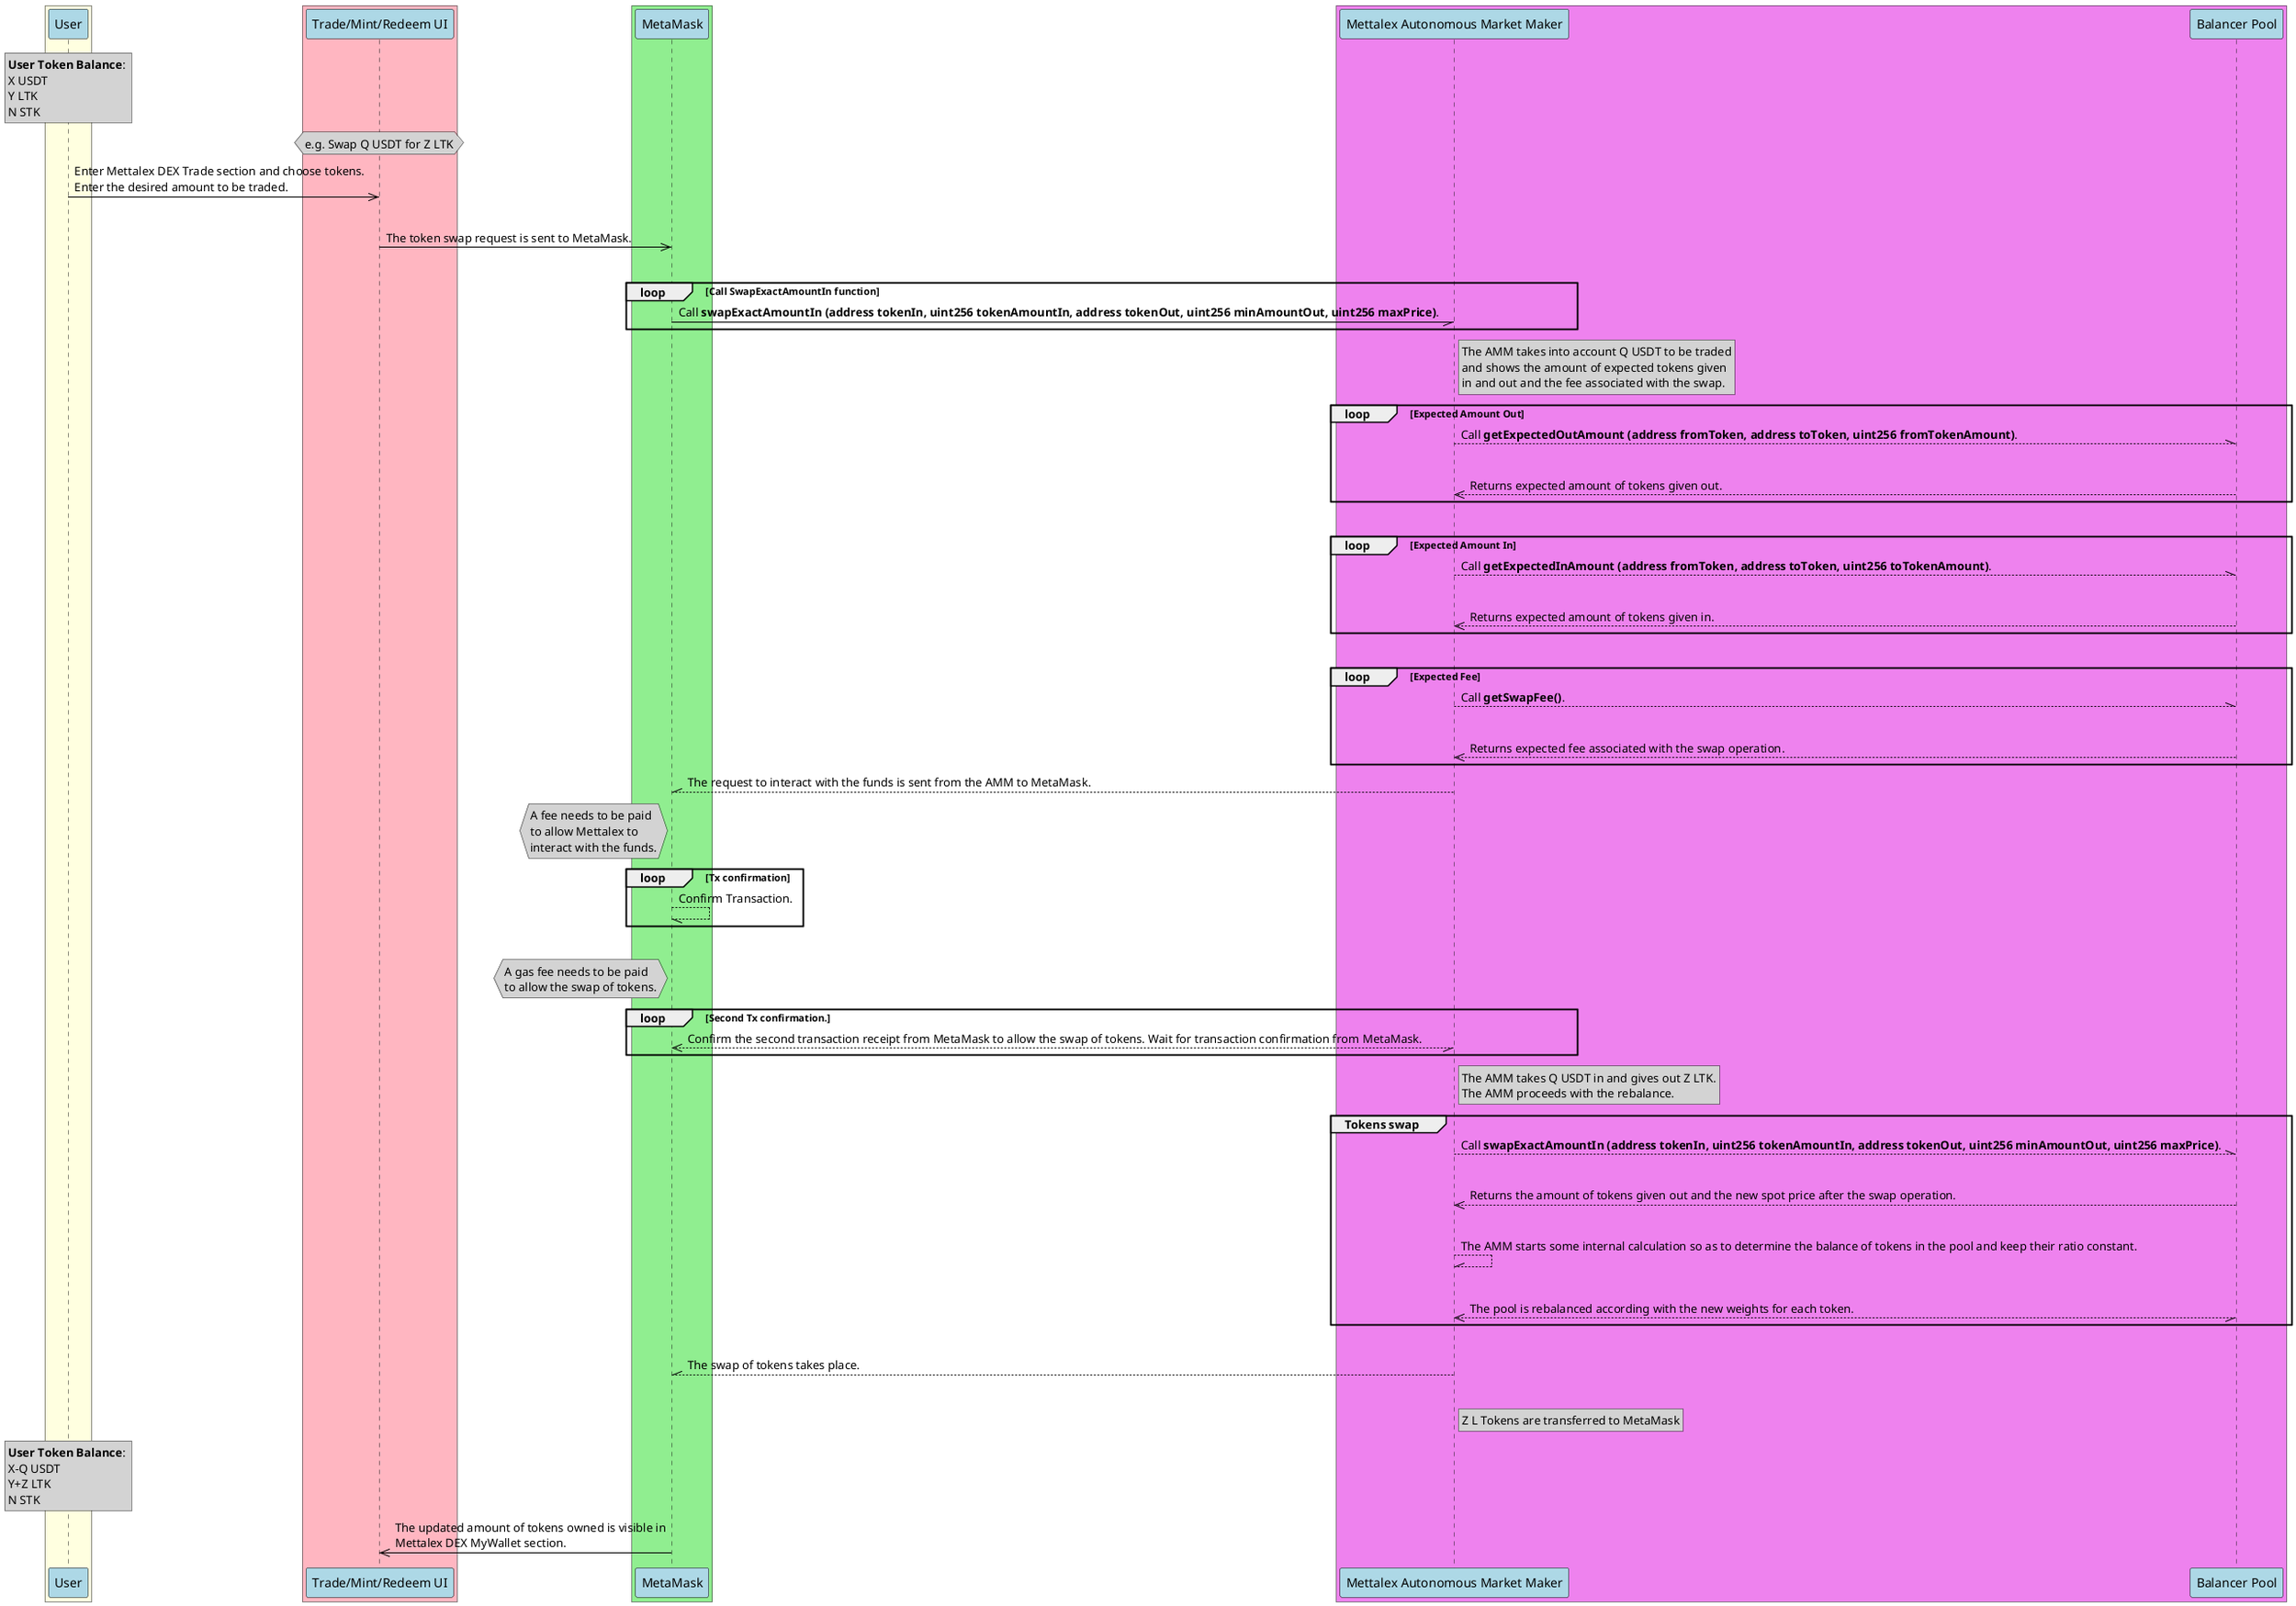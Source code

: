 @startuml

skinparam {
ParticipantBorderColor Black
ParticipantBackgroundColor #lightblue
ArrowColor Black
}

box #lightyellow
participant "User" as user

end box

box #lightpink
participant "Trade/Mint/Redeem UI" as UI

end box

box #lightgreen
participant "MetaMask" as MM

end box

box #violet
participant "Mettalex Autonomous Market Maker" as AMM
participant "Balancer Pool" as BPool

end box

rnote over user #lightgrey: **User Token Balance**: \nX USDT \nY LTK \nN STK
hnote over UI #lightgrey: e.g. Swap Q USDT for Z LTK

user ->> UI: Enter Mettalex DEX Trade section and choose tokens.\nEnter the desired amount to be traded.
|||
UI ->> MM: The token swap request is sent to MetaMask.
|||
loop Call SwapExactAmountIn function
MM -// AMM: Call **swapExactAmountIn (address tokenIn, uint256 tokenAmountIn, address tokenOut, uint256 minAmountOut, uint256 maxPrice)**.
end loop
rnote right of AMM #lightgrey: The AMM takes into account Q USDT to be traded\nand shows the amount of expected tokens given\nin and out and the fee associated with the swap.


loop Expected Amount Out
AMM --\\ BPool: Call **getExpectedOutAmount (address fromToken, address toToken, uint256 fromTokenAmount)**.
|||
BPool -->> AMM: Returns expected amount of tokens given out.
end loop
|||
loop Expected Amount In
AMM --\\ BPool: Call **getExpectedInAmount (address fromToken, address toToken, uint256 toTokenAmount)**.
|||
BPool -->> AMM: Returns expected amount of tokens given in.
end loop
|||
loop Expected Fee
AMM --\\ BPool: Call **getSwapFee()**.
|||
BPool -->> AMM: Returns expected fee associated with the swap operation.
end loop

AMM --\\ MM: The request to interact with the funds is sent from the AMM to MetaMask.

hnote left of MM #lightgrey: A fee needs to be paid\nto allow Mettalex to\ninteract with the funds.

loop Tx confirmation
MM --// MM: Confirm Transaction.
end loop
|||
hnote left of MM #lightgrey: A gas fee needs to be paid\nto allow the swap of tokens.

loop Second Tx confirmation.
MM \\--// AMM: Confirm the second transaction receipt from MetaMask to allow the swap of tokens. Wait for transaction confirmation from MetaMask.
end loop

rnote right of AMM #lightgrey: The AMM takes Q USDT in and gives out Z LTK.\nThe AMM proceeds with the rebalance.

group Tokens swap
AMM --\\ BPool: Call **swapExactAmountIn (address tokenIn, uint256 tokenAmountIn, address tokenOut, uint256 minAmountOut, uint256 maxPrice)**.
|||
BPool -->> AMM: Returns the amount of tokens given out and the new spot price after the swap operation.
|||
AMM --\\ AMM: The AMM starts some internal calculation so as to determine the balance of tokens in the pool and keep their ratio constant.
|||
AMM \\-->> BPool: The pool is rebalanced according with the new weights for each token.
end group
|||
AMM --\\ MM: The swap of tokens takes place.
|||
rnote right of AMM #lightgrey: Z L Tokens are transferred to MetaMask
rnote over user #lightgrey: **User Token Balance**: \nX-Q USDT \nY+Z LTK \nN STK

MM ->> UI: The updated amount of tokens owned is visible in\nMettalex DEX MyWallet section.


@enduml
